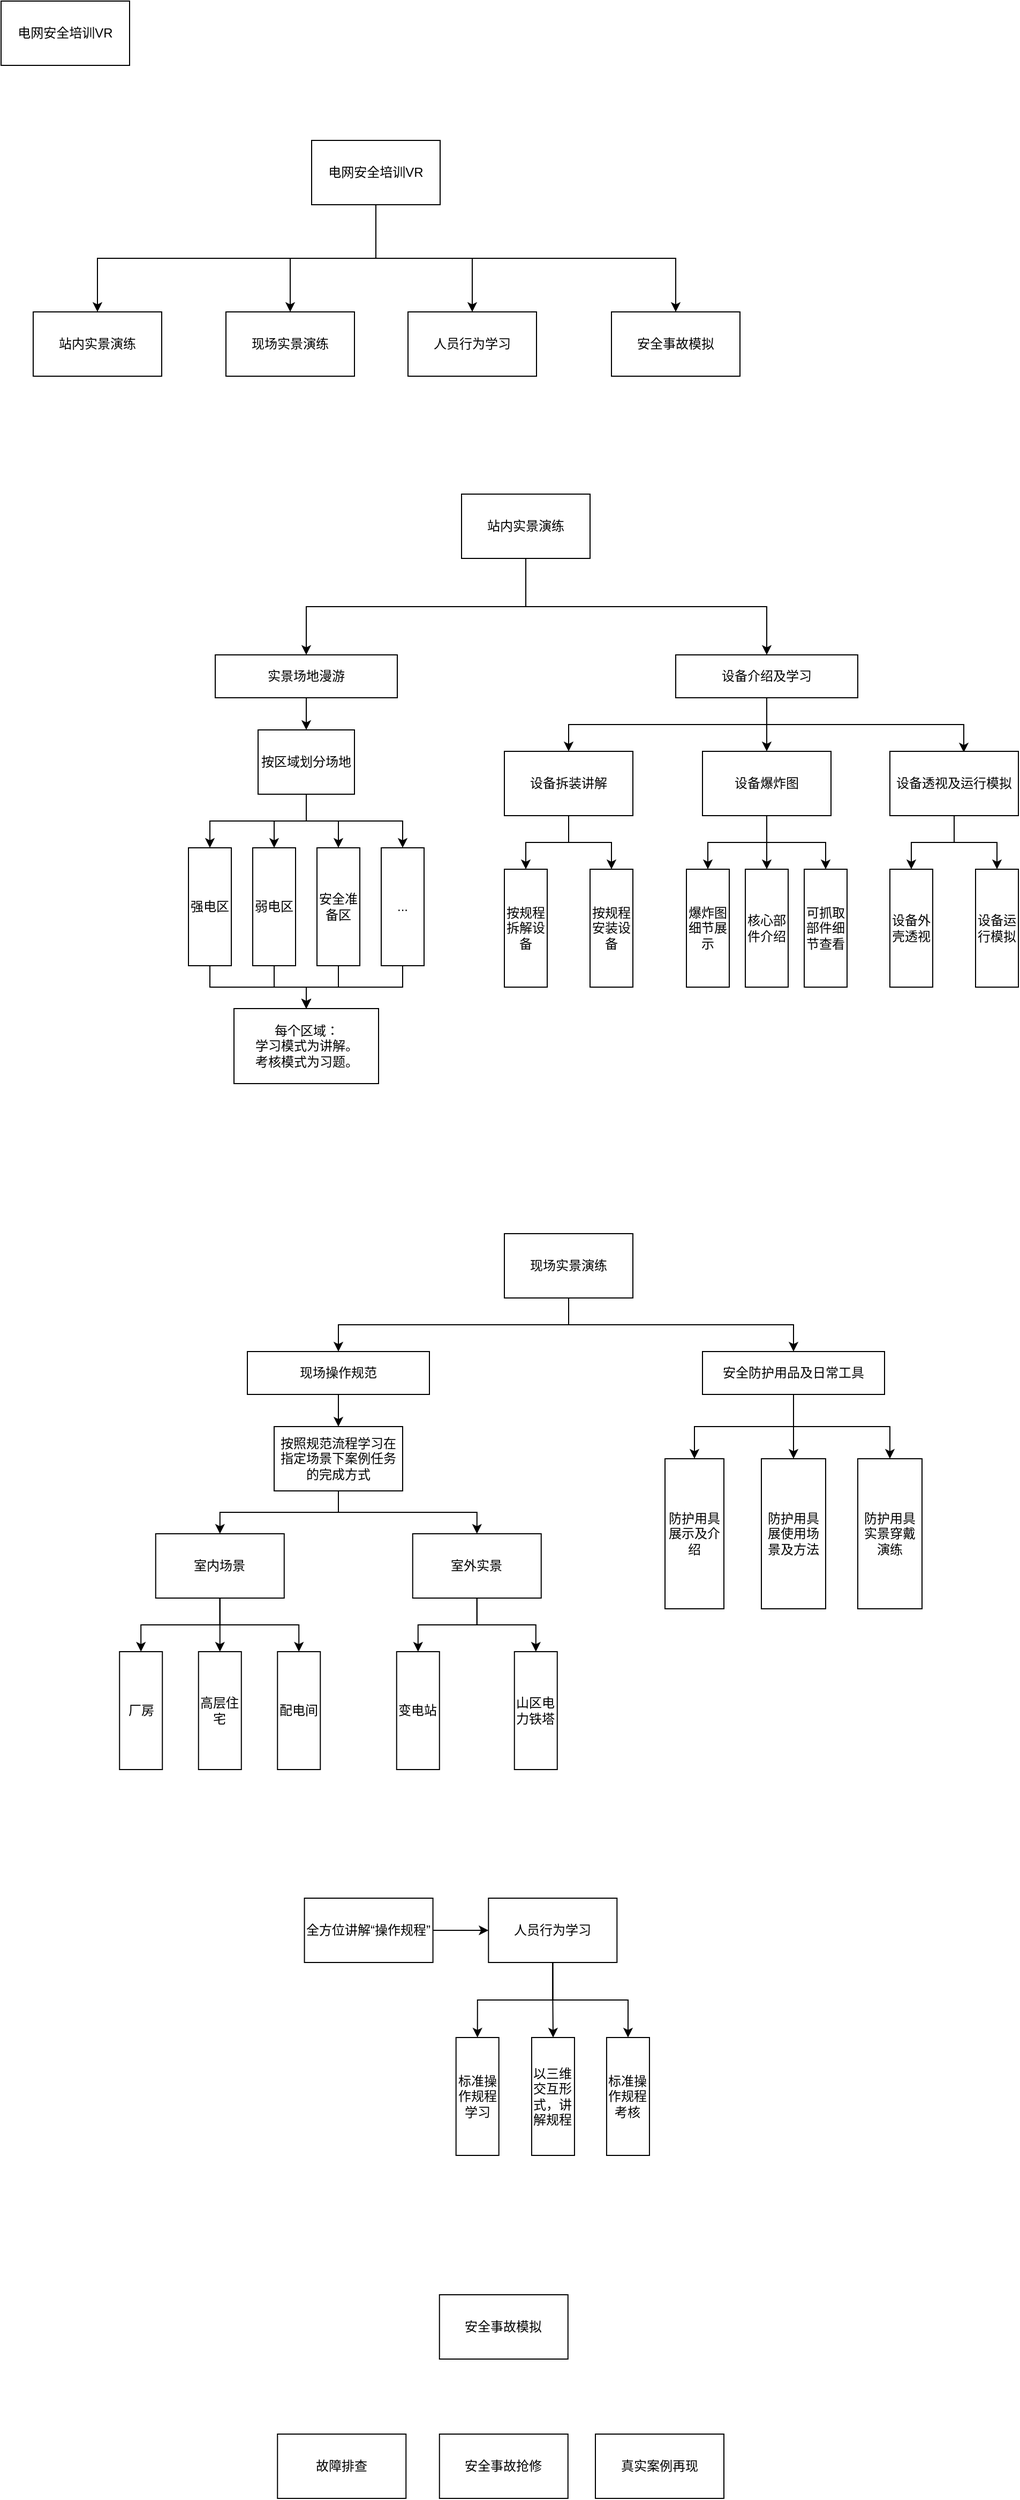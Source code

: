 <mxfile version="13.0.9" type="github">
  <diagram id="86CyNWyPQC0UojKd5ZI3" name="Page-1">
    <mxGraphModel dx="1422" dy="761" grid="1" gridSize="10" guides="1" tooltips="1" connect="1" arrows="1" fold="1" page="1" pageScale="1" pageWidth="1500" pageHeight="3000" math="0" shadow="0">
      <root>
        <mxCell id="0" />
        <mxCell id="1" parent="0" />
        <mxCell id="DtHLHoiFknx3RHCEOVzX-1" value="电网安全培训VR" style="rounded=0;whiteSpace=wrap;html=1;" parent="1" vertex="1">
          <mxGeometry x="20" y="20" width="120" height="60" as="geometry" />
        </mxCell>
        <mxCell id="DtHLHoiFknx3RHCEOVzX-8" style="edgeStyle=orthogonalEdgeStyle;rounded=0;orthogonalLoop=1;jettySize=auto;html=1;exitX=0.5;exitY=1;exitDx=0;exitDy=0;entryX=0.5;entryY=0;entryDx=0;entryDy=0;" parent="1" source="DtHLHoiFknx3RHCEOVzX-2" target="DtHLHoiFknx3RHCEOVzX-3" edge="1">
          <mxGeometry relative="1" as="geometry" />
        </mxCell>
        <mxCell id="DtHLHoiFknx3RHCEOVzX-9" style="edgeStyle=orthogonalEdgeStyle;rounded=0;orthogonalLoop=1;jettySize=auto;html=1;exitX=0.5;exitY=1;exitDx=0;exitDy=0;" parent="1" source="DtHLHoiFknx3RHCEOVzX-2" target="DtHLHoiFknx3RHCEOVzX-4" edge="1">
          <mxGeometry relative="1" as="geometry" />
        </mxCell>
        <mxCell id="DtHLHoiFknx3RHCEOVzX-10" style="edgeStyle=orthogonalEdgeStyle;rounded=0;orthogonalLoop=1;jettySize=auto;html=1;exitX=0.5;exitY=1;exitDx=0;exitDy=0;entryX=0.5;entryY=0;entryDx=0;entryDy=0;" parent="1" source="DtHLHoiFknx3RHCEOVzX-2" target="DtHLHoiFknx3RHCEOVzX-5" edge="1">
          <mxGeometry relative="1" as="geometry" />
        </mxCell>
        <mxCell id="DtHLHoiFknx3RHCEOVzX-11" style="edgeStyle=orthogonalEdgeStyle;rounded=0;orthogonalLoop=1;jettySize=auto;html=1;exitX=0.5;exitY=1;exitDx=0;exitDy=0;" parent="1" source="DtHLHoiFknx3RHCEOVzX-2" target="DtHLHoiFknx3RHCEOVzX-6" edge="1">
          <mxGeometry relative="1" as="geometry" />
        </mxCell>
        <mxCell id="DtHLHoiFknx3RHCEOVzX-2" value="电网安全培训VR" style="rounded=0;whiteSpace=wrap;html=1;" parent="1" vertex="1">
          <mxGeometry x="310" y="150" width="120" height="60" as="geometry" />
        </mxCell>
        <mxCell id="DtHLHoiFknx3RHCEOVzX-3" value="站内实景演练" style="rounded=0;whiteSpace=wrap;html=1;" parent="1" vertex="1">
          <mxGeometry x="50" y="310" width="120" height="60" as="geometry" />
        </mxCell>
        <mxCell id="DtHLHoiFknx3RHCEOVzX-4" value="现场实景演练" style="rounded=0;whiteSpace=wrap;html=1;" parent="1" vertex="1">
          <mxGeometry x="230" y="310" width="120" height="60" as="geometry" />
        </mxCell>
        <mxCell id="DtHLHoiFknx3RHCEOVzX-5" value="人员行为学习" style="rounded=0;whiteSpace=wrap;html=1;" parent="1" vertex="1">
          <mxGeometry x="400" y="310" width="120" height="60" as="geometry" />
        </mxCell>
        <mxCell id="DtHLHoiFknx3RHCEOVzX-6" value="安全事故模拟" style="rounded=0;whiteSpace=wrap;html=1;" parent="1" vertex="1">
          <mxGeometry x="590" y="310" width="120" height="60" as="geometry" />
        </mxCell>
        <mxCell id="C6fWhCqGlJqo4vq4Sm0M-2" style="edgeStyle=orthogonalEdgeStyle;rounded=0;orthogonalLoop=1;jettySize=auto;html=1;exitX=0.5;exitY=1;exitDx=0;exitDy=0;entryX=0.5;entryY=0;entryDx=0;entryDy=0;" parent="1" source="DtHLHoiFknx3RHCEOVzX-7" target="C6fWhCqGlJqo4vq4Sm0M-1" edge="1">
          <mxGeometry relative="1" as="geometry" />
        </mxCell>
        <mxCell id="DtHLHoiFknx3RHCEOVzX-7" value="&lt;font style=&quot;font-size: 12px&quot;&gt;实景场地漫游&lt;/font&gt;" style="rounded=0;whiteSpace=wrap;html=1;" parent="1" vertex="1">
          <mxGeometry x="220" y="630" width="170" height="40" as="geometry" />
        </mxCell>
        <mxCell id="ZwAd7_-GpfGee-D3uIRp-5" style="edgeStyle=orthogonalEdgeStyle;rounded=0;orthogonalLoop=1;jettySize=auto;html=1;exitX=0.5;exitY=1;exitDx=0;exitDy=0;entryX=0.5;entryY=0;entryDx=0;entryDy=0;" parent="1" source="DtHLHoiFknx3RHCEOVzX-12" target="DtHLHoiFknx3RHCEOVzX-21" edge="1">
          <mxGeometry relative="1" as="geometry" />
        </mxCell>
        <mxCell id="ZwAd7_-GpfGee-D3uIRp-6" style="edgeStyle=orthogonalEdgeStyle;rounded=0;orthogonalLoop=1;jettySize=auto;html=1;exitX=0.5;exitY=1;exitDx=0;exitDy=0;entryX=0.5;entryY=0;entryDx=0;entryDy=0;" parent="1" source="DtHLHoiFknx3RHCEOVzX-12" target="DtHLHoiFknx3RHCEOVzX-7" edge="1">
          <mxGeometry relative="1" as="geometry" />
        </mxCell>
        <mxCell id="DtHLHoiFknx3RHCEOVzX-12" value="站内实景演练" style="rounded=0;whiteSpace=wrap;html=1;" parent="1" vertex="1">
          <mxGeometry x="450" y="480" width="120" height="60" as="geometry" />
        </mxCell>
        <mxCell id="vh8VERm719rduAOHgRj4-11" style="edgeStyle=orthogonalEdgeStyle;rounded=0;orthogonalLoop=1;jettySize=auto;html=1;exitX=0.5;exitY=1;exitDx=0;exitDy=0;" edge="1" parent="1" source="DtHLHoiFknx3RHCEOVzX-21" target="vh8VERm719rduAOHgRj4-2">
          <mxGeometry relative="1" as="geometry" />
        </mxCell>
        <mxCell id="vh8VERm719rduAOHgRj4-12" style="edgeStyle=orthogonalEdgeStyle;rounded=0;orthogonalLoop=1;jettySize=auto;html=1;exitX=0.5;exitY=1;exitDx=0;exitDy=0;entryX=0.5;entryY=0;entryDx=0;entryDy=0;" edge="1" parent="1" source="DtHLHoiFknx3RHCEOVzX-21" target="vh8VERm719rduAOHgRj4-1">
          <mxGeometry relative="1" as="geometry" />
        </mxCell>
        <mxCell id="vh8VERm719rduAOHgRj4-13" style="edgeStyle=orthogonalEdgeStyle;rounded=0;orthogonalLoop=1;jettySize=auto;html=1;exitX=0.5;exitY=1;exitDx=0;exitDy=0;entryX=0.575;entryY=0.017;entryDx=0;entryDy=0;entryPerimeter=0;" edge="1" parent="1" source="DtHLHoiFknx3RHCEOVzX-21" target="vh8VERm719rduAOHgRj4-3">
          <mxGeometry relative="1" as="geometry" />
        </mxCell>
        <mxCell id="DtHLHoiFknx3RHCEOVzX-21" value="&lt;font style=&quot;font-size: 12px&quot;&gt;设备介绍及学习&lt;/font&gt;" style="rounded=0;whiteSpace=wrap;html=1;" parent="1" vertex="1">
          <mxGeometry x="650" y="630" width="170" height="40" as="geometry" />
        </mxCell>
        <mxCell id="vh8VERm719rduAOHgRj4-48" style="edgeStyle=orthogonalEdgeStyle;rounded=0;orthogonalLoop=1;jettySize=auto;html=1;exitX=0.5;exitY=1;exitDx=0;exitDy=0;entryX=0.5;entryY=0;entryDx=0;entryDy=0;" edge="1" parent="1" source="DtHLHoiFknx3RHCEOVzX-29" target="vh8VERm719rduAOHgRj4-28">
          <mxGeometry relative="1" as="geometry" />
        </mxCell>
        <mxCell id="DtHLHoiFknx3RHCEOVzX-29" value="&lt;font style=&quot;font-size: 12px&quot;&gt;现场操作规范&lt;/font&gt;" style="rounded=0;whiteSpace=wrap;html=1;" parent="1" vertex="1">
          <mxGeometry x="250" y="1280" width="170" height="40" as="geometry" />
        </mxCell>
        <mxCell id="vh8VERm719rduAOHgRj4-44" style="edgeStyle=orthogonalEdgeStyle;rounded=0;orthogonalLoop=1;jettySize=auto;html=1;exitX=0.5;exitY=1;exitDx=0;exitDy=0;entryX=0.5;entryY=0;entryDx=0;entryDy=0;" edge="1" parent="1" source="DtHLHoiFknx3RHCEOVzX-32" target="DtHLHoiFknx3RHCEOVzX-37">
          <mxGeometry relative="1" as="geometry" />
        </mxCell>
        <mxCell id="vh8VERm719rduAOHgRj4-46" style="edgeStyle=orthogonalEdgeStyle;rounded=0;orthogonalLoop=1;jettySize=auto;html=1;exitX=0.5;exitY=1;exitDx=0;exitDy=0;" edge="1" parent="1" source="DtHLHoiFknx3RHCEOVzX-32" target="DtHLHoiFknx3RHCEOVzX-29">
          <mxGeometry relative="1" as="geometry" />
        </mxCell>
        <mxCell id="DtHLHoiFknx3RHCEOVzX-32" value="现场实景演练" style="rounded=0;whiteSpace=wrap;html=1;" parent="1" vertex="1">
          <mxGeometry x="490" y="1170" width="120" height="60" as="geometry" />
        </mxCell>
        <mxCell id="vh8VERm719rduAOHgRj4-40" style="edgeStyle=orthogonalEdgeStyle;rounded=0;orthogonalLoop=1;jettySize=auto;html=1;exitX=0.5;exitY=1;exitDx=0;exitDy=0;entryX=0.5;entryY=0;entryDx=0;entryDy=0;" edge="1" parent="1" source="DtHLHoiFknx3RHCEOVzX-37" target="vh8VERm719rduAOHgRj4-37">
          <mxGeometry relative="1" as="geometry" />
        </mxCell>
        <mxCell id="vh8VERm719rduAOHgRj4-41" style="edgeStyle=orthogonalEdgeStyle;rounded=0;orthogonalLoop=1;jettySize=auto;html=1;exitX=0.5;exitY=1;exitDx=0;exitDy=0;entryX=0.5;entryY=0;entryDx=0;entryDy=0;" edge="1" parent="1" source="DtHLHoiFknx3RHCEOVzX-37" target="vh8VERm719rduAOHgRj4-38">
          <mxGeometry relative="1" as="geometry" />
        </mxCell>
        <mxCell id="vh8VERm719rduAOHgRj4-42" style="edgeStyle=orthogonalEdgeStyle;rounded=0;orthogonalLoop=1;jettySize=auto;html=1;exitX=0.5;exitY=1;exitDx=0;exitDy=0;entryX=0.5;entryY=0;entryDx=0;entryDy=0;" edge="1" parent="1" source="DtHLHoiFknx3RHCEOVzX-37" target="vh8VERm719rduAOHgRj4-39">
          <mxGeometry relative="1" as="geometry" />
        </mxCell>
        <mxCell id="DtHLHoiFknx3RHCEOVzX-37" value="&lt;font face=&quot;宋体&quot;&gt;安全防护用品及日常工具&lt;/font&gt;" style="rounded=0;whiteSpace=wrap;html=1;" parent="1" vertex="1">
          <mxGeometry x="675" y="1280" width="170" height="40" as="geometry" />
        </mxCell>
        <mxCell id="C6fWhCqGlJqo4vq4Sm0M-8" style="edgeStyle=orthogonalEdgeStyle;rounded=0;orthogonalLoop=1;jettySize=auto;html=1;exitX=0.5;exitY=1;exitDx=0;exitDy=0;entryX=0.5;entryY=0;entryDx=0;entryDy=0;" parent="1" source="C6fWhCqGlJqo4vq4Sm0M-1" target="C6fWhCqGlJqo4vq4Sm0M-4" edge="1">
          <mxGeometry relative="1" as="geometry" />
        </mxCell>
        <mxCell id="C6fWhCqGlJqo4vq4Sm0M-9" style="edgeStyle=orthogonalEdgeStyle;rounded=0;orthogonalLoop=1;jettySize=auto;html=1;exitX=0.5;exitY=1;exitDx=0;exitDy=0;entryX=0.5;entryY=0;entryDx=0;entryDy=0;" parent="1" source="C6fWhCqGlJqo4vq4Sm0M-1" target="C6fWhCqGlJqo4vq4Sm0M-5" edge="1">
          <mxGeometry relative="1" as="geometry" />
        </mxCell>
        <mxCell id="C6fWhCqGlJqo4vq4Sm0M-10" style="edgeStyle=orthogonalEdgeStyle;rounded=0;orthogonalLoop=1;jettySize=auto;html=1;exitX=0.5;exitY=1;exitDx=0;exitDy=0;entryX=0.5;entryY=0;entryDx=0;entryDy=0;" parent="1" source="C6fWhCqGlJqo4vq4Sm0M-1" target="C6fWhCqGlJqo4vq4Sm0M-3" edge="1">
          <mxGeometry relative="1" as="geometry" />
        </mxCell>
        <mxCell id="C6fWhCqGlJqo4vq4Sm0M-11" style="edgeStyle=orthogonalEdgeStyle;rounded=0;orthogonalLoop=1;jettySize=auto;html=1;exitX=0.5;exitY=1;exitDx=0;exitDy=0;entryX=0.5;entryY=0;entryDx=0;entryDy=0;" parent="1" source="C6fWhCqGlJqo4vq4Sm0M-1" target="C6fWhCqGlJqo4vq4Sm0M-6" edge="1">
          <mxGeometry relative="1" as="geometry" />
        </mxCell>
        <mxCell id="C6fWhCqGlJqo4vq4Sm0M-1" value="按区域划分场地" style="rounded=0;whiteSpace=wrap;html=1;" parent="1" vertex="1">
          <mxGeometry x="260" y="700" width="90" height="60" as="geometry" />
        </mxCell>
        <mxCell id="C6fWhCqGlJqo4vq4Sm0M-18" style="edgeStyle=orthogonalEdgeStyle;rounded=0;orthogonalLoop=1;jettySize=auto;html=1;exitX=0.5;exitY=1;exitDx=0;exitDy=0;entryX=0.5;entryY=0;entryDx=0;entryDy=0;" parent="1" source="C6fWhCqGlJqo4vq4Sm0M-3" target="C6fWhCqGlJqo4vq4Sm0M-12" edge="1">
          <mxGeometry relative="1" as="geometry" />
        </mxCell>
        <mxCell id="C6fWhCqGlJqo4vq4Sm0M-3" value="安全准备区" style="rounded=0;whiteSpace=wrap;html=1;" parent="1" vertex="1">
          <mxGeometry x="315" y="810" width="40" height="110" as="geometry" />
        </mxCell>
        <mxCell id="C6fWhCqGlJqo4vq4Sm0M-16" style="edgeStyle=orthogonalEdgeStyle;rounded=0;orthogonalLoop=1;jettySize=auto;html=1;exitX=0.5;exitY=1;exitDx=0;exitDy=0;" parent="1" source="C6fWhCqGlJqo4vq4Sm0M-4" target="C6fWhCqGlJqo4vq4Sm0M-12" edge="1">
          <mxGeometry relative="1" as="geometry" />
        </mxCell>
        <mxCell id="C6fWhCqGlJqo4vq4Sm0M-4" value="强电区" style="rounded=0;whiteSpace=wrap;html=1;" parent="1" vertex="1">
          <mxGeometry x="195" y="810" width="40" height="110" as="geometry" />
        </mxCell>
        <mxCell id="C6fWhCqGlJqo4vq4Sm0M-17" style="edgeStyle=orthogonalEdgeStyle;rounded=0;orthogonalLoop=1;jettySize=auto;html=1;exitX=0.5;exitY=1;exitDx=0;exitDy=0;entryX=0.5;entryY=0;entryDx=0;entryDy=0;" parent="1" source="C6fWhCqGlJqo4vq4Sm0M-5" target="C6fWhCqGlJqo4vq4Sm0M-12" edge="1">
          <mxGeometry relative="1" as="geometry" />
        </mxCell>
        <mxCell id="C6fWhCqGlJqo4vq4Sm0M-5" value="弱电区" style="rounded=0;whiteSpace=wrap;html=1;" parent="1" vertex="1">
          <mxGeometry x="255" y="810" width="40" height="110" as="geometry" />
        </mxCell>
        <mxCell id="C6fWhCqGlJqo4vq4Sm0M-19" style="edgeStyle=orthogonalEdgeStyle;rounded=0;orthogonalLoop=1;jettySize=auto;html=1;exitX=0.5;exitY=1;exitDx=0;exitDy=0;entryX=0.5;entryY=0;entryDx=0;entryDy=0;" parent="1" source="C6fWhCqGlJqo4vq4Sm0M-6" target="C6fWhCqGlJqo4vq4Sm0M-12" edge="1">
          <mxGeometry relative="1" as="geometry" />
        </mxCell>
        <mxCell id="C6fWhCqGlJqo4vq4Sm0M-6" value="..." style="rounded=0;whiteSpace=wrap;html=1;" parent="1" vertex="1">
          <mxGeometry x="375" y="810" width="40" height="110" as="geometry" />
        </mxCell>
        <mxCell id="C6fWhCqGlJqo4vq4Sm0M-12" value="每个区域：&lt;br&gt;学习模式为讲解。&lt;br&gt;考核模式为习题。" style="rounded=0;whiteSpace=wrap;html=1;" parent="1" vertex="1">
          <mxGeometry x="237.5" y="960" width="135" height="70" as="geometry" />
        </mxCell>
        <mxCell id="vh8VERm719rduAOHgRj4-16" style="edgeStyle=orthogonalEdgeStyle;rounded=0;orthogonalLoop=1;jettySize=auto;html=1;exitX=0.5;exitY=1;exitDx=0;exitDy=0;entryX=0.5;entryY=0;entryDx=0;entryDy=0;" edge="1" parent="1" source="vh8VERm719rduAOHgRj4-1" target="vh8VERm719rduAOHgRj4-4">
          <mxGeometry relative="1" as="geometry" />
        </mxCell>
        <mxCell id="vh8VERm719rduAOHgRj4-17" style="edgeStyle=orthogonalEdgeStyle;rounded=0;orthogonalLoop=1;jettySize=auto;html=1;exitX=0.5;exitY=1;exitDx=0;exitDy=0;entryX=0.5;entryY=0;entryDx=0;entryDy=0;" edge="1" parent="1" source="vh8VERm719rduAOHgRj4-1" target="vh8VERm719rduAOHgRj4-5">
          <mxGeometry relative="1" as="geometry" />
        </mxCell>
        <mxCell id="vh8VERm719rduAOHgRj4-18" style="edgeStyle=orthogonalEdgeStyle;rounded=0;orthogonalLoop=1;jettySize=auto;html=1;exitX=0.5;exitY=1;exitDx=0;exitDy=0;entryX=0.5;entryY=0;entryDx=0;entryDy=0;" edge="1" parent="1" source="vh8VERm719rduAOHgRj4-1" target="vh8VERm719rduAOHgRj4-6">
          <mxGeometry relative="1" as="geometry" />
        </mxCell>
        <mxCell id="vh8VERm719rduAOHgRj4-1" value="设备爆炸图" style="rounded=0;whiteSpace=wrap;html=1;" vertex="1" parent="1">
          <mxGeometry x="675" y="720" width="120" height="60" as="geometry" />
        </mxCell>
        <mxCell id="vh8VERm719rduAOHgRj4-14" style="edgeStyle=orthogonalEdgeStyle;rounded=0;orthogonalLoop=1;jettySize=auto;html=1;exitX=0.5;exitY=1;exitDx=0;exitDy=0;entryX=0.5;entryY=0;entryDx=0;entryDy=0;" edge="1" parent="1" source="vh8VERm719rduAOHgRj4-2" target="vh8VERm719rduAOHgRj4-7">
          <mxGeometry relative="1" as="geometry" />
        </mxCell>
        <mxCell id="vh8VERm719rduAOHgRj4-15" style="edgeStyle=orthogonalEdgeStyle;rounded=0;orthogonalLoop=1;jettySize=auto;html=1;exitX=0.5;exitY=1;exitDx=0;exitDy=0;entryX=0.5;entryY=0;entryDx=0;entryDy=0;" edge="1" parent="1" source="vh8VERm719rduAOHgRj4-2" target="vh8VERm719rduAOHgRj4-8">
          <mxGeometry relative="1" as="geometry" />
        </mxCell>
        <mxCell id="vh8VERm719rduAOHgRj4-2" value="设备拆装讲解" style="rounded=0;whiteSpace=wrap;html=1;" vertex="1" parent="1">
          <mxGeometry x="490" y="720" width="120" height="60" as="geometry" />
        </mxCell>
        <mxCell id="vh8VERm719rduAOHgRj4-19" style="edgeStyle=orthogonalEdgeStyle;rounded=0;orthogonalLoop=1;jettySize=auto;html=1;exitX=0.5;exitY=1;exitDx=0;exitDy=0;entryX=0.5;entryY=0;entryDx=0;entryDy=0;" edge="1" parent="1" source="vh8VERm719rduAOHgRj4-3" target="vh8VERm719rduAOHgRj4-9">
          <mxGeometry relative="1" as="geometry" />
        </mxCell>
        <mxCell id="vh8VERm719rduAOHgRj4-20" style="edgeStyle=orthogonalEdgeStyle;rounded=0;orthogonalLoop=1;jettySize=auto;html=1;exitX=0.5;exitY=1;exitDx=0;exitDy=0;entryX=0.5;entryY=0;entryDx=0;entryDy=0;" edge="1" parent="1" source="vh8VERm719rduAOHgRj4-3" target="vh8VERm719rduAOHgRj4-10">
          <mxGeometry relative="1" as="geometry" />
        </mxCell>
        <mxCell id="vh8VERm719rduAOHgRj4-3" value="设备透视及运行模拟" style="rounded=0;whiteSpace=wrap;html=1;" vertex="1" parent="1">
          <mxGeometry x="850" y="720" width="120" height="60" as="geometry" />
        </mxCell>
        <mxCell id="vh8VERm719rduAOHgRj4-4" value="爆炸图细节展示" style="rounded=0;whiteSpace=wrap;html=1;" vertex="1" parent="1">
          <mxGeometry x="660" y="830" width="40" height="110" as="geometry" />
        </mxCell>
        <mxCell id="vh8VERm719rduAOHgRj4-5" value="核心部件介绍" style="rounded=0;whiteSpace=wrap;html=1;" vertex="1" parent="1">
          <mxGeometry x="715" y="830" width="40" height="110" as="geometry" />
        </mxCell>
        <mxCell id="vh8VERm719rduAOHgRj4-6" value="可抓取部件细节查看" style="rounded=0;whiteSpace=wrap;html=1;" vertex="1" parent="1">
          <mxGeometry x="770" y="830" width="40" height="110" as="geometry" />
        </mxCell>
        <mxCell id="vh8VERm719rduAOHgRj4-7" value="按规程拆解设备" style="rounded=0;whiteSpace=wrap;html=1;" vertex="1" parent="1">
          <mxGeometry x="490" y="830" width="40" height="110" as="geometry" />
        </mxCell>
        <mxCell id="vh8VERm719rduAOHgRj4-8" value="按规程安装设备" style="rounded=0;whiteSpace=wrap;html=1;" vertex="1" parent="1">
          <mxGeometry x="570" y="830" width="40" height="110" as="geometry" />
        </mxCell>
        <mxCell id="vh8VERm719rduAOHgRj4-9" value="设备外壳透视" style="rounded=0;whiteSpace=wrap;html=1;" vertex="1" parent="1">
          <mxGeometry x="850" y="830" width="40" height="110" as="geometry" />
        </mxCell>
        <mxCell id="vh8VERm719rduAOHgRj4-10" value="设备运行模拟" style="rounded=0;whiteSpace=wrap;html=1;" vertex="1" parent="1">
          <mxGeometry x="930" y="830" width="40" height="110" as="geometry" />
        </mxCell>
        <mxCell id="vh8VERm719rduAOHgRj4-32" style="edgeStyle=orthogonalEdgeStyle;rounded=0;orthogonalLoop=1;jettySize=auto;html=1;exitX=0.5;exitY=1;exitDx=0;exitDy=0;entryX=0.5;entryY=0;entryDx=0;entryDy=0;" edge="1" parent="1" source="vh8VERm719rduAOHgRj4-21" target="vh8VERm719rduAOHgRj4-25">
          <mxGeometry relative="1" as="geometry" />
        </mxCell>
        <mxCell id="vh8VERm719rduAOHgRj4-33" style="edgeStyle=orthogonalEdgeStyle;rounded=0;orthogonalLoop=1;jettySize=auto;html=1;exitX=0.5;exitY=1;exitDx=0;exitDy=0;entryX=0.5;entryY=0;entryDx=0;entryDy=0;" edge="1" parent="1" source="vh8VERm719rduAOHgRj4-21" target="vh8VERm719rduAOHgRj4-26">
          <mxGeometry relative="1" as="geometry" />
        </mxCell>
        <mxCell id="vh8VERm719rduAOHgRj4-34" style="edgeStyle=orthogonalEdgeStyle;rounded=0;orthogonalLoop=1;jettySize=auto;html=1;exitX=0.5;exitY=1;exitDx=0;exitDy=0;entryX=0.5;entryY=0;entryDx=0;entryDy=0;" edge="1" parent="1" source="vh8VERm719rduAOHgRj4-21" target="vh8VERm719rduAOHgRj4-27">
          <mxGeometry relative="1" as="geometry" />
        </mxCell>
        <mxCell id="vh8VERm719rduAOHgRj4-21" value="室内场景" style="rounded=0;whiteSpace=wrap;html=1;" vertex="1" parent="1">
          <mxGeometry x="164.38" y="1450" width="120" height="60" as="geometry" />
        </mxCell>
        <mxCell id="vh8VERm719rduAOHgRj4-35" style="edgeStyle=orthogonalEdgeStyle;rounded=0;orthogonalLoop=1;jettySize=auto;html=1;exitX=0.5;exitY=1;exitDx=0;exitDy=0;entryX=0.5;entryY=0;entryDx=0;entryDy=0;" edge="1" parent="1" source="vh8VERm719rduAOHgRj4-22" target="vh8VERm719rduAOHgRj4-23">
          <mxGeometry relative="1" as="geometry" />
        </mxCell>
        <mxCell id="vh8VERm719rduAOHgRj4-36" style="edgeStyle=orthogonalEdgeStyle;rounded=0;orthogonalLoop=1;jettySize=auto;html=1;exitX=0.5;exitY=1;exitDx=0;exitDy=0;" edge="1" parent="1" source="vh8VERm719rduAOHgRj4-22" target="vh8VERm719rduAOHgRj4-24">
          <mxGeometry relative="1" as="geometry" />
        </mxCell>
        <mxCell id="vh8VERm719rduAOHgRj4-22" value="室外实景" style="rounded=0;whiteSpace=wrap;html=1;" vertex="1" parent="1">
          <mxGeometry x="404.38" y="1450" width="120" height="60" as="geometry" />
        </mxCell>
        <mxCell id="vh8VERm719rduAOHgRj4-23" value="变电站" style="rounded=0;whiteSpace=wrap;html=1;" vertex="1" parent="1">
          <mxGeometry x="389.38" y="1560" width="40" height="110" as="geometry" />
        </mxCell>
        <mxCell id="vh8VERm719rduAOHgRj4-24" value="山区电力铁塔" style="rounded=0;whiteSpace=wrap;html=1;" vertex="1" parent="1">
          <mxGeometry x="499.38" y="1560" width="40" height="110" as="geometry" />
        </mxCell>
        <mxCell id="vh8VERm719rduAOHgRj4-25" value="厂房" style="rounded=0;whiteSpace=wrap;html=1;" vertex="1" parent="1">
          <mxGeometry x="130.63" y="1560" width="40" height="110" as="geometry" />
        </mxCell>
        <mxCell id="vh8VERm719rduAOHgRj4-26" value="高层住宅" style="rounded=0;whiteSpace=wrap;html=1;" vertex="1" parent="1">
          <mxGeometry x="204.38" y="1560" width="40" height="110" as="geometry" />
        </mxCell>
        <mxCell id="vh8VERm719rduAOHgRj4-27" value="配电间" style="rounded=0;whiteSpace=wrap;html=1;" vertex="1" parent="1">
          <mxGeometry x="278.13" y="1560" width="40" height="110" as="geometry" />
        </mxCell>
        <mxCell id="vh8VERm719rduAOHgRj4-30" style="edgeStyle=orthogonalEdgeStyle;rounded=0;orthogonalLoop=1;jettySize=auto;html=1;exitX=0.5;exitY=1;exitDx=0;exitDy=0;" edge="1" parent="1" source="vh8VERm719rduAOHgRj4-28" target="vh8VERm719rduAOHgRj4-21">
          <mxGeometry relative="1" as="geometry" />
        </mxCell>
        <mxCell id="vh8VERm719rduAOHgRj4-31" style="edgeStyle=orthogonalEdgeStyle;rounded=0;orthogonalLoop=1;jettySize=auto;html=1;exitX=0.5;exitY=1;exitDx=0;exitDy=0;entryX=0.5;entryY=0;entryDx=0;entryDy=0;" edge="1" parent="1" source="vh8VERm719rduAOHgRj4-28" target="vh8VERm719rduAOHgRj4-22">
          <mxGeometry relative="1" as="geometry" />
        </mxCell>
        <mxCell id="vh8VERm719rduAOHgRj4-28" value="按照规范流程学习在指定场景下案例任务的完成方式" style="rounded=0;whiteSpace=wrap;html=1;" vertex="1" parent="1">
          <mxGeometry x="275" y="1350" width="120" height="60" as="geometry" />
        </mxCell>
        <mxCell id="vh8VERm719rduAOHgRj4-37" value="防护用具展示及介绍" style="rounded=0;whiteSpace=wrap;html=1;" vertex="1" parent="1">
          <mxGeometry x="640" y="1380" width="55" height="140" as="geometry" />
        </mxCell>
        <mxCell id="vh8VERm719rduAOHgRj4-38" value="防护用具展使用场景及方法" style="rounded=0;whiteSpace=wrap;html=1;" vertex="1" parent="1">
          <mxGeometry x="730" y="1380" width="60" height="140" as="geometry" />
        </mxCell>
        <mxCell id="vh8VERm719rduAOHgRj4-39" value="防护用具实景穿戴演练" style="rounded=0;whiteSpace=wrap;html=1;" vertex="1" parent="1">
          <mxGeometry x="820" y="1380" width="60" height="140" as="geometry" />
        </mxCell>
        <mxCell id="vh8VERm719rduAOHgRj4-56" style="edgeStyle=orthogonalEdgeStyle;rounded=0;orthogonalLoop=1;jettySize=auto;html=1;exitX=0.5;exitY=1;exitDx=0;exitDy=0;entryX=0.5;entryY=0;entryDx=0;entryDy=0;" edge="1" parent="1" source="vh8VERm719rduAOHgRj4-49" target="vh8VERm719rduAOHgRj4-52">
          <mxGeometry relative="1" as="geometry" />
        </mxCell>
        <mxCell id="vh8VERm719rduAOHgRj4-57" style="edgeStyle=orthogonalEdgeStyle;rounded=0;orthogonalLoop=1;jettySize=auto;html=1;exitX=0.5;exitY=1;exitDx=0;exitDy=0;" edge="1" parent="1" source="vh8VERm719rduAOHgRj4-49" target="vh8VERm719rduAOHgRj4-53">
          <mxGeometry relative="1" as="geometry" />
        </mxCell>
        <mxCell id="vh8VERm719rduAOHgRj4-58" style="edgeStyle=orthogonalEdgeStyle;rounded=0;orthogonalLoop=1;jettySize=auto;html=1;exitX=0.5;exitY=1;exitDx=0;exitDy=0;entryX=0.5;entryY=0;entryDx=0;entryDy=0;" edge="1" parent="1" source="vh8VERm719rduAOHgRj4-49" target="vh8VERm719rduAOHgRj4-54">
          <mxGeometry relative="1" as="geometry" />
        </mxCell>
        <mxCell id="vh8VERm719rduAOHgRj4-49" value="人员行为学习" style="rounded=0;whiteSpace=wrap;html=1;" vertex="1" parent="1">
          <mxGeometry x="475.16" y="1790" width="120" height="60" as="geometry" />
        </mxCell>
        <mxCell id="vh8VERm719rduAOHgRj4-51" style="edgeStyle=orthogonalEdgeStyle;rounded=0;orthogonalLoop=1;jettySize=auto;html=1;exitX=1;exitY=0.5;exitDx=0;exitDy=0;entryX=0;entryY=0.5;entryDx=0;entryDy=0;" edge="1" parent="1" source="vh8VERm719rduAOHgRj4-50" target="vh8VERm719rduAOHgRj4-49">
          <mxGeometry relative="1" as="geometry" />
        </mxCell>
        <mxCell id="vh8VERm719rduAOHgRj4-50" value="全方位讲解“操作规程”" style="rounded=0;whiteSpace=wrap;html=1;" vertex="1" parent="1">
          <mxGeometry x="303.29" y="1790" width="120" height="60" as="geometry" />
        </mxCell>
        <mxCell id="vh8VERm719rduAOHgRj4-52" value="标准操作规程学习" style="rounded=0;whiteSpace=wrap;html=1;" vertex="1" parent="1">
          <mxGeometry x="444.85" y="1920" width="40" height="110" as="geometry" />
        </mxCell>
        <mxCell id="vh8VERm719rduAOHgRj4-53" value="以三维交互形式，讲解规程" style="rounded=0;whiteSpace=wrap;html=1;" vertex="1" parent="1">
          <mxGeometry x="515.47" y="1920" width="40" height="110" as="geometry" />
        </mxCell>
        <mxCell id="vh8VERm719rduAOHgRj4-54" value="标准操作规程考核" style="rounded=0;whiteSpace=wrap;html=1;" vertex="1" parent="1">
          <mxGeometry x="585.47" y="1920" width="40" height="110" as="geometry" />
        </mxCell>
        <mxCell id="vh8VERm719rduAOHgRj4-59" value="安全事故模拟" style="rounded=0;whiteSpace=wrap;html=1;" vertex="1" parent="1">
          <mxGeometry x="429.38" y="2160" width="120" height="60" as="geometry" />
        </mxCell>
        <mxCell id="vh8VERm719rduAOHgRj4-60" value="故障排查" style="rounded=0;whiteSpace=wrap;html=1;" vertex="1" parent="1">
          <mxGeometry x="278.13" y="2290" width="120" height="60" as="geometry" />
        </mxCell>
        <mxCell id="vh8VERm719rduAOHgRj4-61" value="安全事故抢修" style="rounded=0;whiteSpace=wrap;html=1;" vertex="1" parent="1">
          <mxGeometry x="429.38" y="2290" width="120" height="60" as="geometry" />
        </mxCell>
        <mxCell id="vh8VERm719rduAOHgRj4-62" value="真实案例再现" style="rounded=0;whiteSpace=wrap;html=1;" vertex="1" parent="1">
          <mxGeometry x="575" y="2290" width="120" height="60" as="geometry" />
        </mxCell>
      </root>
    </mxGraphModel>
  </diagram>
</mxfile>
